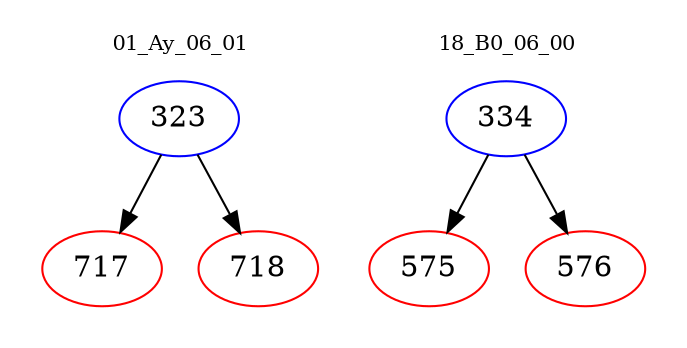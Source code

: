digraph{
subgraph cluster_0 {
color = white
label = "01_Ay_06_01";
fontsize=10;
T0_323 [label="323", color="blue"]
T0_323 -> T0_717 [color="black"]
T0_717 [label="717", color="red"]
T0_323 -> T0_718 [color="black"]
T0_718 [label="718", color="red"]
}
subgraph cluster_1 {
color = white
label = "18_B0_06_00";
fontsize=10;
T1_334 [label="334", color="blue"]
T1_334 -> T1_575 [color="black"]
T1_575 [label="575", color="red"]
T1_334 -> T1_576 [color="black"]
T1_576 [label="576", color="red"]
}
}

